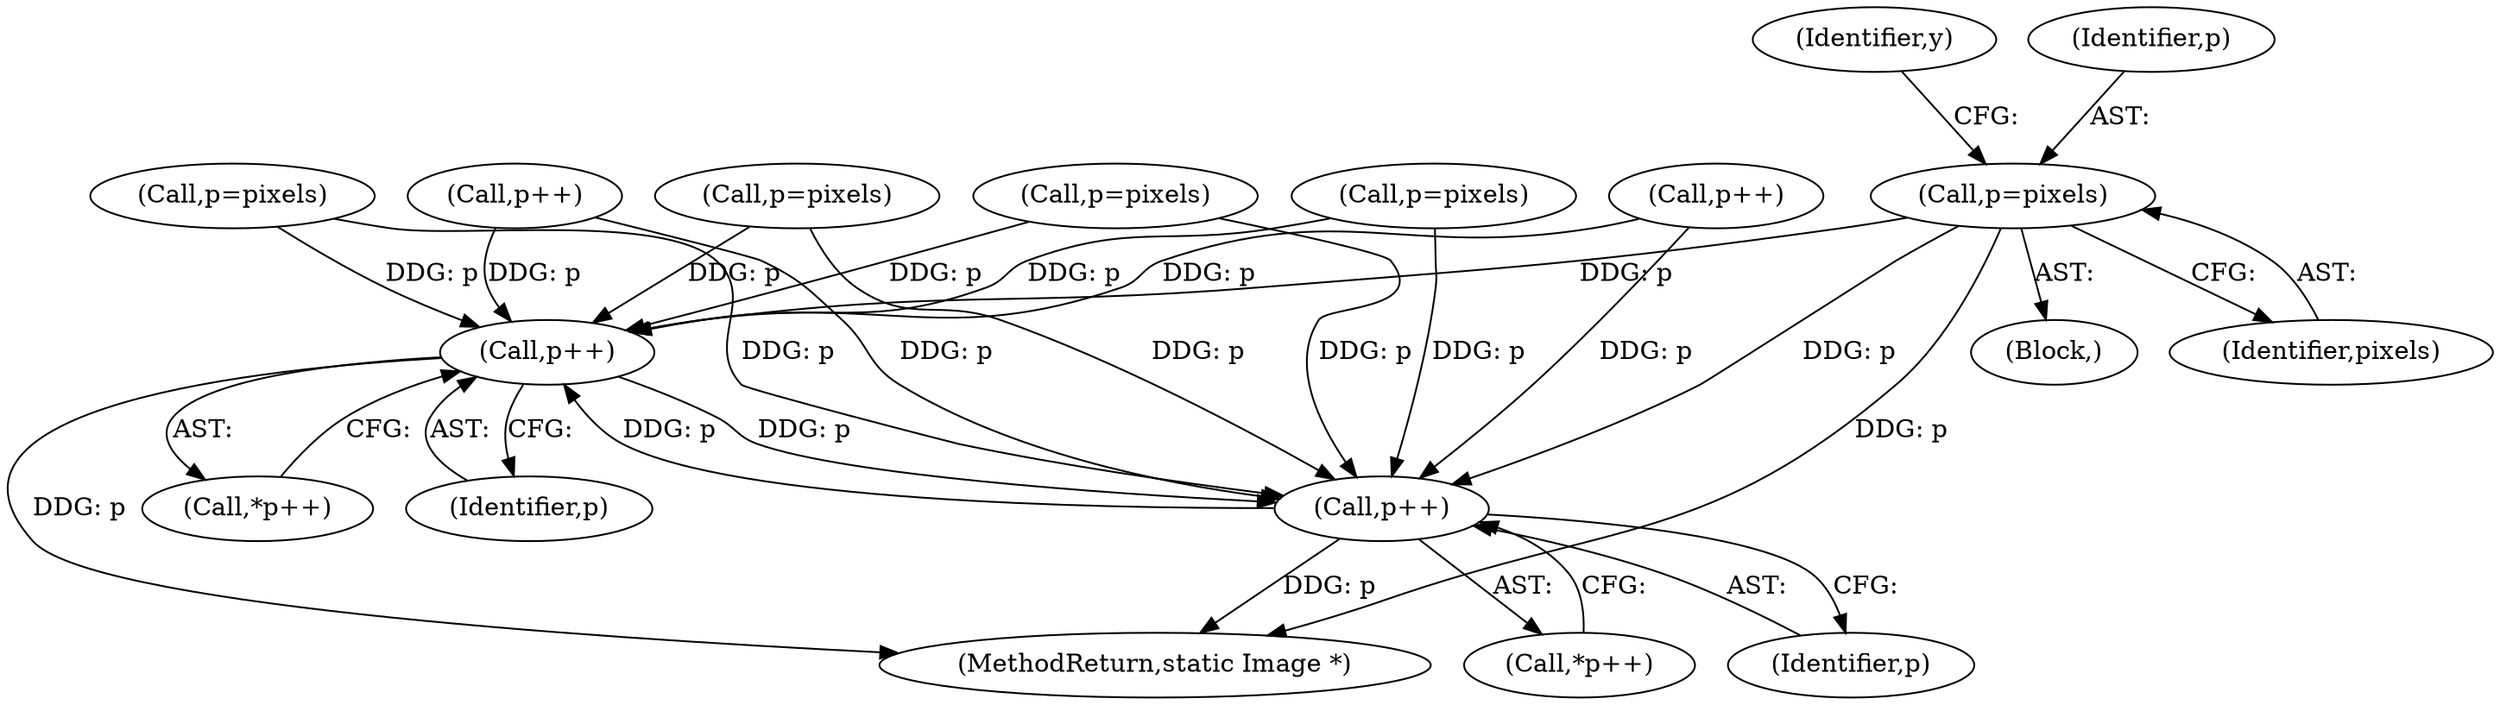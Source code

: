 digraph "0_ImageMagick_f6e9d0d9955e85bdd7540b251cd50d598dacc5e6_31@pointer" {
"1000589" [label="(Call,p=pixels)"];
"1000364" [label="(Call,p++)"];
"1000487" [label="(Call,p++)"];
"1000365" [label="(Identifier,p)"];
"1000593" [label="(Identifier,y)"];
"1000500" [label="(Block,)"];
"1000430" [label="(Call,p++)"];
"1000591" [label="(Identifier,pixels)"];
"1000487" [label="(Call,p++)"];
"1000611" [label="(MethodReturn,static Image *)"];
"1000589" [label="(Call,p=pixels)"];
"1000523" [label="(Call,p=pixels)"];
"1000364" [label="(Call,p++)"];
"1000363" [label="(Call,*p++)"];
"1000486" [label="(Call,*p++)"];
"1000488" [label="(Identifier,p)"];
"1000553" [label="(Call,p++)"];
"1000466" [label="(Call,p=pixels)"];
"1000306" [label="(Call,p=pixels)"];
"1000590" [label="(Identifier,p)"];
"1000400" [label="(Call,p=pixels)"];
"1000589" -> "1000500"  [label="AST: "];
"1000589" -> "1000591"  [label="CFG: "];
"1000590" -> "1000589"  [label="AST: "];
"1000591" -> "1000589"  [label="AST: "];
"1000593" -> "1000589"  [label="CFG: "];
"1000589" -> "1000611"  [label="DDG: p"];
"1000589" -> "1000364"  [label="DDG: p"];
"1000589" -> "1000487"  [label="DDG: p"];
"1000364" -> "1000363"  [label="AST: "];
"1000364" -> "1000365"  [label="CFG: "];
"1000365" -> "1000364"  [label="AST: "];
"1000363" -> "1000364"  [label="CFG: "];
"1000364" -> "1000611"  [label="DDG: p"];
"1000523" -> "1000364"  [label="DDG: p"];
"1000553" -> "1000364"  [label="DDG: p"];
"1000487" -> "1000364"  [label="DDG: p"];
"1000400" -> "1000364"  [label="DDG: p"];
"1000430" -> "1000364"  [label="DDG: p"];
"1000306" -> "1000364"  [label="DDG: p"];
"1000466" -> "1000364"  [label="DDG: p"];
"1000364" -> "1000487"  [label="DDG: p"];
"1000487" -> "1000486"  [label="AST: "];
"1000487" -> "1000488"  [label="CFG: "];
"1000488" -> "1000487"  [label="AST: "];
"1000486" -> "1000487"  [label="CFG: "];
"1000487" -> "1000611"  [label="DDG: p"];
"1000523" -> "1000487"  [label="DDG: p"];
"1000553" -> "1000487"  [label="DDG: p"];
"1000400" -> "1000487"  [label="DDG: p"];
"1000430" -> "1000487"  [label="DDG: p"];
"1000306" -> "1000487"  [label="DDG: p"];
"1000466" -> "1000487"  [label="DDG: p"];
}
